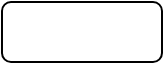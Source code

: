 <mxfile version="21.3.8" type="github">
  <diagram name="第 1 页" id="RQnGt7B-5TgbvrB8x5Jw">
    <mxGraphModel dx="794" dy="477" grid="1" gridSize="10" guides="1" tooltips="1" connect="1" arrows="1" fold="1" page="1" pageScale="1" pageWidth="827" pageHeight="1169" math="0" shadow="0">
      <root>
        <mxCell id="0" />
        <mxCell id="1" parent="0" />
        <mxCell id="H8VAIQo5yhwd4_tt57j2-1" value="" style="rounded=1;whiteSpace=wrap;html=1;" vertex="1" parent="1">
          <mxGeometry x="160" y="140" width="80" height="30" as="geometry" />
        </mxCell>
      </root>
    </mxGraphModel>
  </diagram>
</mxfile>
